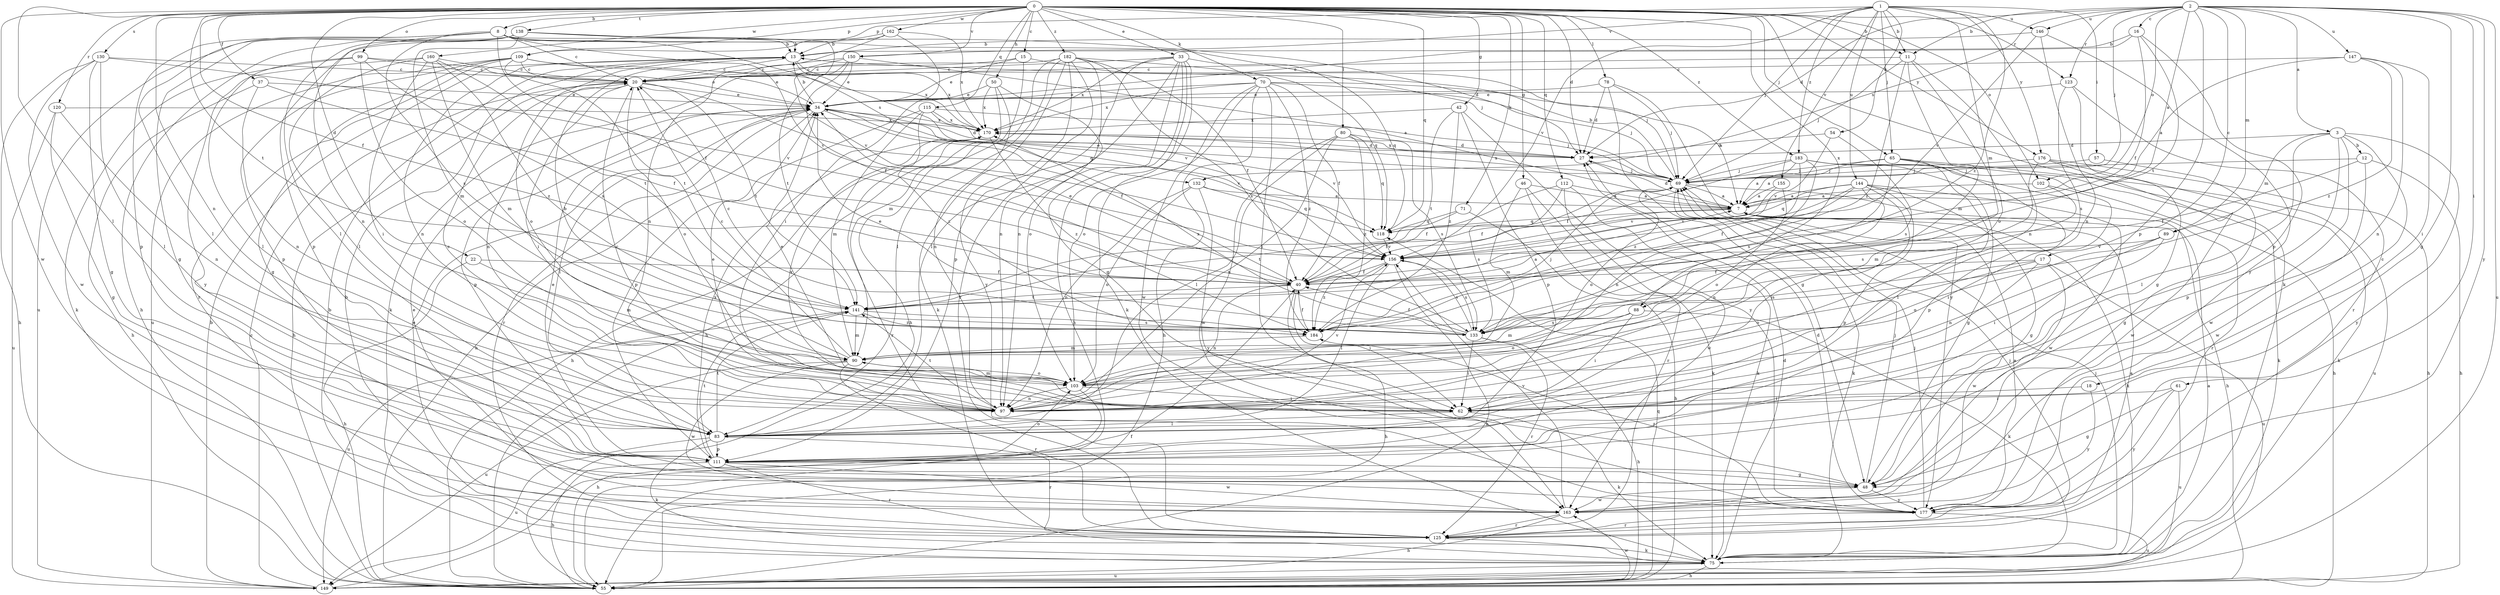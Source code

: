strict digraph  {
0;
1;
2;
3;
7;
8;
11;
12;
13;
15;
16;
17;
18;
20;
22;
27;
33;
34;
37;
40;
42;
46;
48;
50;
54;
55;
57;
61;
62;
65;
69;
70;
71;
75;
78;
80;
83;
88;
89;
90;
97;
99;
102;
103;
109;
111;
112;
115;
118;
120;
123;
125;
130;
132;
133;
138;
141;
144;
146;
147;
149;
150;
155;
156;
160;
162;
163;
170;
176;
177;
182;
183;
184;
0 -> 8  [label=b];
0 -> 11  [label=b];
0 -> 15  [label=c];
0 -> 22  [label=d];
0 -> 27  [label=d];
0 -> 33  [label=e];
0 -> 37  [label=f];
0 -> 40  [label=f];
0 -> 42  [label=g];
0 -> 46  [label=g];
0 -> 50  [label=h];
0 -> 65  [label=j];
0 -> 70  [label=k];
0 -> 71  [label=k];
0 -> 75  [label=k];
0 -> 78  [label=l];
0 -> 80  [label=l];
0 -> 83  [label=l];
0 -> 97  [label=n];
0 -> 99  [label=o];
0 -> 102  [label=o];
0 -> 109  [label=p];
0 -> 112  [label=q];
0 -> 115  [label=q];
0 -> 118  [label=q];
0 -> 120  [label=r];
0 -> 123  [label=r];
0 -> 130  [label=s];
0 -> 138  [label=t];
0 -> 141  [label=t];
0 -> 150  [label=v];
0 -> 160  [label=w];
0 -> 162  [label=w];
0 -> 163  [label=w];
0 -> 176  [label=y];
0 -> 182  [label=z];
0 -> 183  [label=z];
0 -> 88  [label=x];
1 -> 11  [label=b];
1 -> 54  [label=h];
1 -> 57  [label=i];
1 -> 65  [label=j];
1 -> 69  [label=j];
1 -> 88  [label=m];
1 -> 109  [label=p];
1 -> 144  [label=u];
1 -> 146  [label=u];
1 -> 150  [label=v];
1 -> 155  [label=v];
1 -> 156  [label=v];
1 -> 176  [label=y];
1 -> 183  [label=z];
1 -> 184  [label=z];
2 -> 3  [label=a];
2 -> 7  [label=a];
2 -> 11  [label=b];
2 -> 16  [label=c];
2 -> 17  [label=c];
2 -> 27  [label=d];
2 -> 48  [label=g];
2 -> 61  [label=i];
2 -> 69  [label=j];
2 -> 89  [label=m];
2 -> 102  [label=o];
2 -> 111  [label=p];
2 -> 123  [label=r];
2 -> 132  [label=s];
2 -> 146  [label=u];
2 -> 147  [label=u];
2 -> 149  [label=u];
2 -> 177  [label=y];
3 -> 12  [label=b];
3 -> 18  [label=c];
3 -> 27  [label=d];
3 -> 83  [label=l];
3 -> 89  [label=m];
3 -> 111  [label=p];
3 -> 163  [label=w];
3 -> 177  [label=y];
7 -> 27  [label=d];
7 -> 40  [label=f];
7 -> 75  [label=k];
7 -> 118  [label=q];
8 -> 13  [label=b];
8 -> 20  [label=c];
8 -> 40  [label=f];
8 -> 69  [label=j];
8 -> 83  [label=l];
8 -> 97  [label=n];
8 -> 111  [label=p];
8 -> 132  [label=s];
8 -> 133  [label=s];
8 -> 156  [label=v];
11 -> 20  [label=c];
11 -> 69  [label=j];
11 -> 90  [label=m];
11 -> 97  [label=n];
11 -> 103  [label=o];
11 -> 184  [label=z];
12 -> 40  [label=f];
12 -> 55  [label=h];
12 -> 69  [label=j];
12 -> 163  [label=w];
13 -> 20  [label=c];
13 -> 97  [label=n];
13 -> 103  [label=o];
13 -> 156  [label=v];
13 -> 170  [label=x];
15 -> 20  [label=c];
15 -> 34  [label=e];
15 -> 55  [label=h];
15 -> 69  [label=j];
16 -> 13  [label=b];
16 -> 34  [label=e];
16 -> 40  [label=f];
16 -> 111  [label=p];
16 -> 141  [label=t];
17 -> 40  [label=f];
17 -> 83  [label=l];
17 -> 103  [label=o];
17 -> 133  [label=s];
17 -> 149  [label=u];
17 -> 163  [label=w];
18 -> 62  [label=i];
18 -> 177  [label=y];
20 -> 34  [label=e];
20 -> 55  [label=h];
20 -> 62  [label=i];
20 -> 97  [label=n];
20 -> 103  [label=o];
20 -> 118  [label=q];
20 -> 141  [label=t];
22 -> 40  [label=f];
22 -> 55  [label=h];
22 -> 90  [label=m];
27 -> 69  [label=j];
27 -> 170  [label=x];
33 -> 20  [label=c];
33 -> 48  [label=g];
33 -> 55  [label=h];
33 -> 75  [label=k];
33 -> 83  [label=l];
33 -> 97  [label=n];
33 -> 111  [label=p];
33 -> 118  [label=q];
33 -> 170  [label=x];
34 -> 13  [label=b];
34 -> 27  [label=d];
34 -> 40  [label=f];
34 -> 55  [label=h];
34 -> 83  [label=l];
34 -> 111  [label=p];
34 -> 125  [label=r];
34 -> 156  [label=v];
34 -> 170  [label=x];
37 -> 34  [label=e];
37 -> 40  [label=f];
37 -> 55  [label=h];
37 -> 97  [label=n];
40 -> 34  [label=e];
40 -> 55  [label=h];
40 -> 62  [label=i];
40 -> 97  [label=n];
40 -> 141  [label=t];
42 -> 111  [label=p];
42 -> 141  [label=t];
42 -> 170  [label=x];
42 -> 177  [label=y];
42 -> 184  [label=z];
46 -> 7  [label=a];
46 -> 75  [label=k];
46 -> 90  [label=m];
46 -> 125  [label=r];
48 -> 69  [label=j];
48 -> 163  [label=w];
48 -> 177  [label=y];
50 -> 34  [label=e];
50 -> 55  [label=h];
50 -> 97  [label=n];
50 -> 103  [label=o];
50 -> 170  [label=x];
54 -> 27  [label=d];
54 -> 133  [label=s];
54 -> 156  [label=v];
55 -> 118  [label=q];
55 -> 163  [label=w];
57 -> 48  [label=g];
57 -> 69  [label=j];
61 -> 48  [label=g];
61 -> 62  [label=i];
61 -> 149  [label=u];
61 -> 177  [label=y];
62 -> 20  [label=c];
62 -> 75  [label=k];
62 -> 83  [label=l];
62 -> 170  [label=x];
65 -> 7  [label=a];
65 -> 69  [label=j];
65 -> 75  [label=k];
65 -> 83  [label=l];
65 -> 111  [label=p];
65 -> 133  [label=s];
65 -> 149  [label=u];
69 -> 7  [label=a];
69 -> 13  [label=b];
69 -> 34  [label=e];
69 -> 40  [label=f];
69 -> 55  [label=h];
69 -> 75  [label=k];
69 -> 103  [label=o];
69 -> 170  [label=x];
70 -> 7  [label=a];
70 -> 34  [label=e];
70 -> 40  [label=f];
70 -> 55  [label=h];
70 -> 62  [label=i];
70 -> 69  [label=j];
70 -> 103  [label=o];
70 -> 163  [label=w];
70 -> 170  [label=x];
70 -> 184  [label=z];
71 -> 55  [label=h];
71 -> 118  [label=q];
71 -> 141  [label=t];
75 -> 7  [label=a];
75 -> 13  [label=b];
75 -> 27  [label=d];
75 -> 55  [label=h];
75 -> 69  [label=j];
75 -> 149  [label=u];
78 -> 27  [label=d];
78 -> 34  [label=e];
78 -> 48  [label=g];
78 -> 69  [label=j];
78 -> 177  [label=y];
80 -> 27  [label=d];
80 -> 83  [label=l];
80 -> 97  [label=n];
80 -> 118  [label=q];
80 -> 133  [label=s];
80 -> 163  [label=w];
80 -> 184  [label=z];
83 -> 75  [label=k];
83 -> 111  [label=p];
83 -> 125  [label=r];
83 -> 141  [label=t];
83 -> 149  [label=u];
88 -> 62  [label=i];
88 -> 75  [label=k];
88 -> 90  [label=m];
88 -> 103  [label=o];
88 -> 133  [label=s];
89 -> 62  [label=i];
89 -> 97  [label=n];
89 -> 103  [label=o];
89 -> 156  [label=v];
90 -> 13  [label=b];
90 -> 20  [label=c];
90 -> 103  [label=o];
90 -> 125  [label=r];
90 -> 149  [label=u];
90 -> 163  [label=w];
97 -> 20  [label=c];
97 -> 34  [label=e];
97 -> 141  [label=t];
97 -> 156  [label=v];
99 -> 20  [label=c];
99 -> 34  [label=e];
99 -> 75  [label=k];
99 -> 83  [label=l];
99 -> 103  [label=o];
99 -> 133  [label=s];
102 -> 7  [label=a];
102 -> 62  [label=i];
102 -> 133  [label=s];
103 -> 34  [label=e];
103 -> 55  [label=h];
103 -> 62  [label=i];
103 -> 90  [label=m];
103 -> 97  [label=n];
109 -> 20  [label=c];
109 -> 34  [label=e];
109 -> 48  [label=g];
109 -> 111  [label=p];
109 -> 125  [label=r];
109 -> 141  [label=t];
109 -> 149  [label=u];
109 -> 170  [label=x];
111 -> 34  [label=e];
111 -> 48  [label=g];
111 -> 55  [label=h];
111 -> 103  [label=o];
111 -> 125  [label=r];
111 -> 141  [label=t];
111 -> 163  [label=w];
111 -> 170  [label=x];
112 -> 7  [label=a];
112 -> 40  [label=f];
112 -> 75  [label=k];
112 -> 133  [label=s];
112 -> 163  [label=w];
115 -> 69  [label=j];
115 -> 90  [label=m];
115 -> 111  [label=p];
115 -> 156  [label=v];
115 -> 170  [label=x];
115 -> 184  [label=z];
118 -> 156  [label=v];
120 -> 48  [label=g];
120 -> 97  [label=n];
120 -> 149  [label=u];
120 -> 170  [label=x];
123 -> 34  [label=e];
123 -> 48  [label=g];
123 -> 125  [label=r];
123 -> 133  [label=s];
125 -> 7  [label=a];
125 -> 13  [label=b];
125 -> 34  [label=e];
125 -> 69  [label=j];
125 -> 75  [label=k];
130 -> 20  [label=c];
130 -> 48  [label=g];
130 -> 55  [label=h];
130 -> 83  [label=l];
130 -> 156  [label=v];
130 -> 163  [label=w];
132 -> 7  [label=a];
132 -> 97  [label=n];
132 -> 103  [label=o];
132 -> 118  [label=q];
132 -> 177  [label=y];
133 -> 20  [label=c];
133 -> 34  [label=e];
133 -> 40  [label=f];
133 -> 55  [label=h];
133 -> 62  [label=i];
133 -> 125  [label=r];
133 -> 156  [label=v];
133 -> 170  [label=x];
138 -> 13  [label=b];
138 -> 27  [label=d];
138 -> 48  [label=g];
138 -> 55  [label=h];
138 -> 83  [label=l];
138 -> 90  [label=m];
138 -> 149  [label=u];
138 -> 156  [label=v];
141 -> 7  [label=a];
141 -> 90  [label=m];
141 -> 133  [label=s];
141 -> 149  [label=u];
141 -> 184  [label=z];
144 -> 7  [label=a];
144 -> 40  [label=f];
144 -> 48  [label=g];
144 -> 62  [label=i];
144 -> 97  [label=n];
144 -> 111  [label=p];
144 -> 118  [label=q];
144 -> 156  [label=v];
144 -> 163  [label=w];
146 -> 13  [label=b];
146 -> 97  [label=n];
146 -> 156  [label=v];
146 -> 177  [label=y];
147 -> 7  [label=a];
147 -> 20  [label=c];
147 -> 62  [label=i];
147 -> 97  [label=n];
147 -> 184  [label=z];
149 -> 13  [label=b];
149 -> 20  [label=c];
149 -> 40  [label=f];
150 -> 7  [label=a];
150 -> 20  [label=c];
150 -> 34  [label=e];
150 -> 40  [label=f];
150 -> 75  [label=k];
150 -> 141  [label=t];
155 -> 7  [label=a];
155 -> 103  [label=o];
155 -> 156  [label=v];
156 -> 40  [label=f];
156 -> 55  [label=h];
156 -> 83  [label=l];
156 -> 133  [label=s];
156 -> 184  [label=z];
160 -> 20  [label=c];
160 -> 62  [label=i];
160 -> 83  [label=l];
160 -> 90  [label=m];
160 -> 141  [label=t];
160 -> 177  [label=y];
160 -> 184  [label=z];
162 -> 13  [label=b];
162 -> 62  [label=i];
162 -> 97  [label=n];
162 -> 111  [label=p];
162 -> 170  [label=x];
163 -> 34  [label=e];
163 -> 55  [label=h];
163 -> 125  [label=r];
163 -> 156  [label=v];
170 -> 27  [label=d];
170 -> 55  [label=h];
170 -> 125  [label=r];
170 -> 184  [label=z];
176 -> 55  [label=h];
176 -> 69  [label=j];
176 -> 75  [label=k];
176 -> 90  [label=m];
176 -> 163  [label=w];
177 -> 7  [label=a];
177 -> 27  [label=d];
177 -> 69  [label=j];
177 -> 125  [label=r];
177 -> 149  [label=u];
177 -> 184  [label=z];
182 -> 20  [label=c];
182 -> 40  [label=f];
182 -> 75  [label=k];
182 -> 83  [label=l];
182 -> 90  [label=m];
182 -> 97  [label=n];
182 -> 118  [label=q];
182 -> 125  [label=r];
182 -> 133  [label=s];
182 -> 177  [label=y];
183 -> 7  [label=a];
183 -> 40  [label=f];
183 -> 48  [label=g];
183 -> 55  [label=h];
183 -> 69  [label=j];
183 -> 97  [label=n];
183 -> 125  [label=r];
183 -> 184  [label=z];
184 -> 40  [label=f];
184 -> 69  [label=j];
184 -> 90  [label=m];
}
